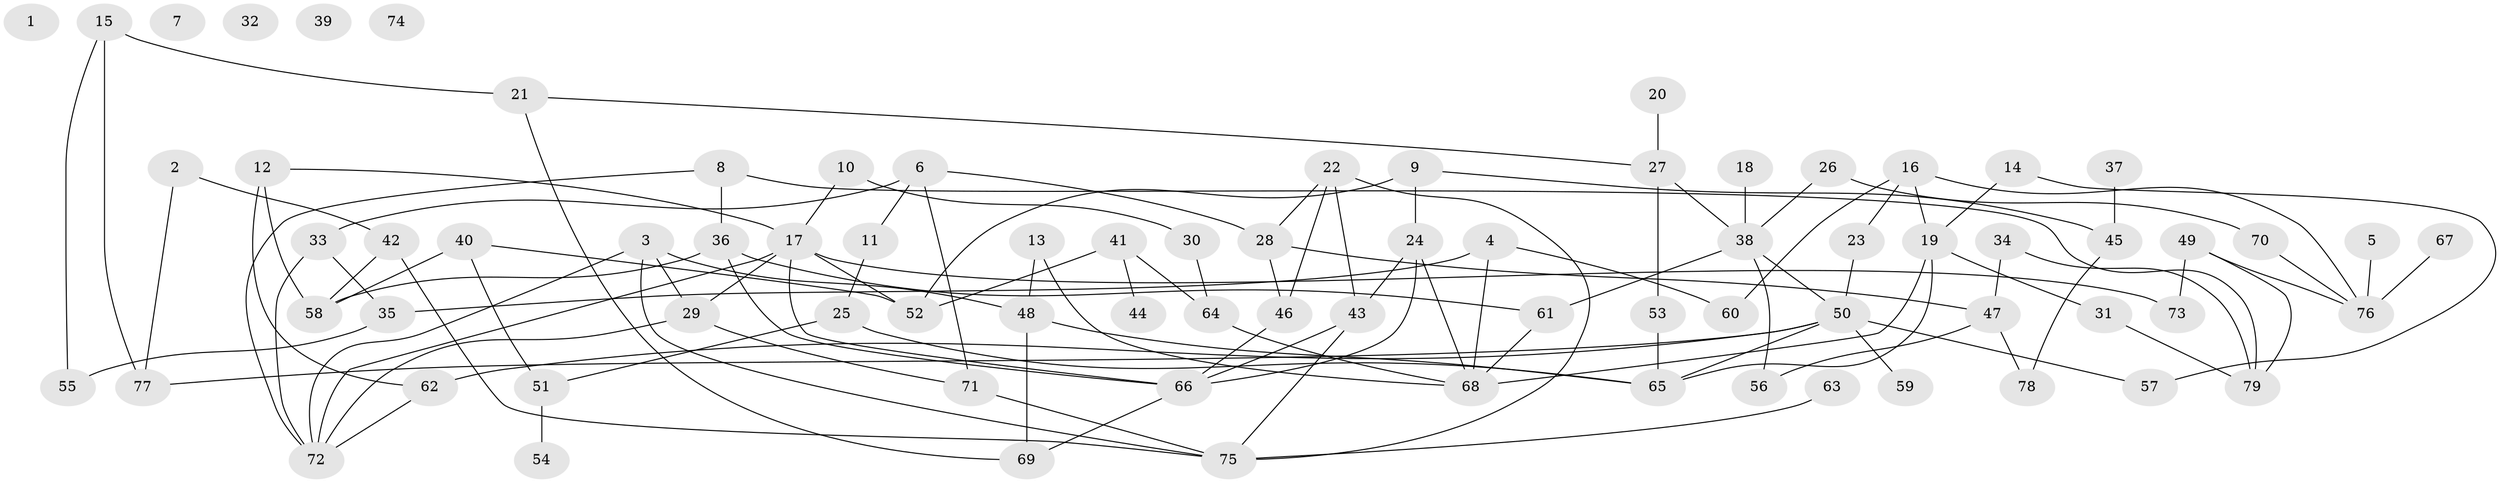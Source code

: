 // Generated by graph-tools (version 1.1) at 2025/40/03/09/25 04:40:43]
// undirected, 79 vertices, 115 edges
graph export_dot {
graph [start="1"]
  node [color=gray90,style=filled];
  1;
  2;
  3;
  4;
  5;
  6;
  7;
  8;
  9;
  10;
  11;
  12;
  13;
  14;
  15;
  16;
  17;
  18;
  19;
  20;
  21;
  22;
  23;
  24;
  25;
  26;
  27;
  28;
  29;
  30;
  31;
  32;
  33;
  34;
  35;
  36;
  37;
  38;
  39;
  40;
  41;
  42;
  43;
  44;
  45;
  46;
  47;
  48;
  49;
  50;
  51;
  52;
  53;
  54;
  55;
  56;
  57;
  58;
  59;
  60;
  61;
  62;
  63;
  64;
  65;
  66;
  67;
  68;
  69;
  70;
  71;
  72;
  73;
  74;
  75;
  76;
  77;
  78;
  79;
  2 -- 42;
  2 -- 77;
  3 -- 29;
  3 -- 48;
  3 -- 72;
  3 -- 75;
  4 -- 35;
  4 -- 60;
  4 -- 68;
  5 -- 76;
  6 -- 11;
  6 -- 28;
  6 -- 33;
  6 -- 71;
  8 -- 36;
  8 -- 72;
  8 -- 79;
  9 -- 24;
  9 -- 45;
  9 -- 52;
  10 -- 17;
  10 -- 30;
  11 -- 25;
  12 -- 17;
  12 -- 58;
  12 -- 62;
  13 -- 48;
  13 -- 68;
  14 -- 19;
  14 -- 57;
  15 -- 21;
  15 -- 55;
  15 -- 77;
  16 -- 19;
  16 -- 23;
  16 -- 60;
  16 -- 76;
  17 -- 29;
  17 -- 52;
  17 -- 66;
  17 -- 72;
  17 -- 73;
  18 -- 38;
  19 -- 31;
  19 -- 65;
  19 -- 68;
  20 -- 27;
  21 -- 27;
  21 -- 69;
  22 -- 28;
  22 -- 43;
  22 -- 46;
  22 -- 75;
  23 -- 50;
  24 -- 43;
  24 -- 66;
  24 -- 68;
  25 -- 51;
  25 -- 65;
  26 -- 38;
  26 -- 70;
  27 -- 38;
  27 -- 53;
  28 -- 46;
  28 -- 47;
  29 -- 71;
  29 -- 72;
  30 -- 64;
  31 -- 79;
  33 -- 35;
  33 -- 72;
  34 -- 47;
  34 -- 79;
  35 -- 55;
  36 -- 58;
  36 -- 61;
  36 -- 66;
  37 -- 45;
  38 -- 50;
  38 -- 56;
  38 -- 61;
  40 -- 51;
  40 -- 52;
  40 -- 58;
  41 -- 44;
  41 -- 52;
  41 -- 64;
  42 -- 58;
  42 -- 75;
  43 -- 66;
  43 -- 75;
  45 -- 78;
  46 -- 66;
  47 -- 56;
  47 -- 78;
  48 -- 65;
  48 -- 69;
  49 -- 73;
  49 -- 76;
  49 -- 79;
  50 -- 57;
  50 -- 59;
  50 -- 62;
  50 -- 65;
  50 -- 77;
  51 -- 54;
  53 -- 65;
  61 -- 68;
  62 -- 72;
  63 -- 75;
  64 -- 68;
  66 -- 69;
  67 -- 76;
  70 -- 76;
  71 -- 75;
}
